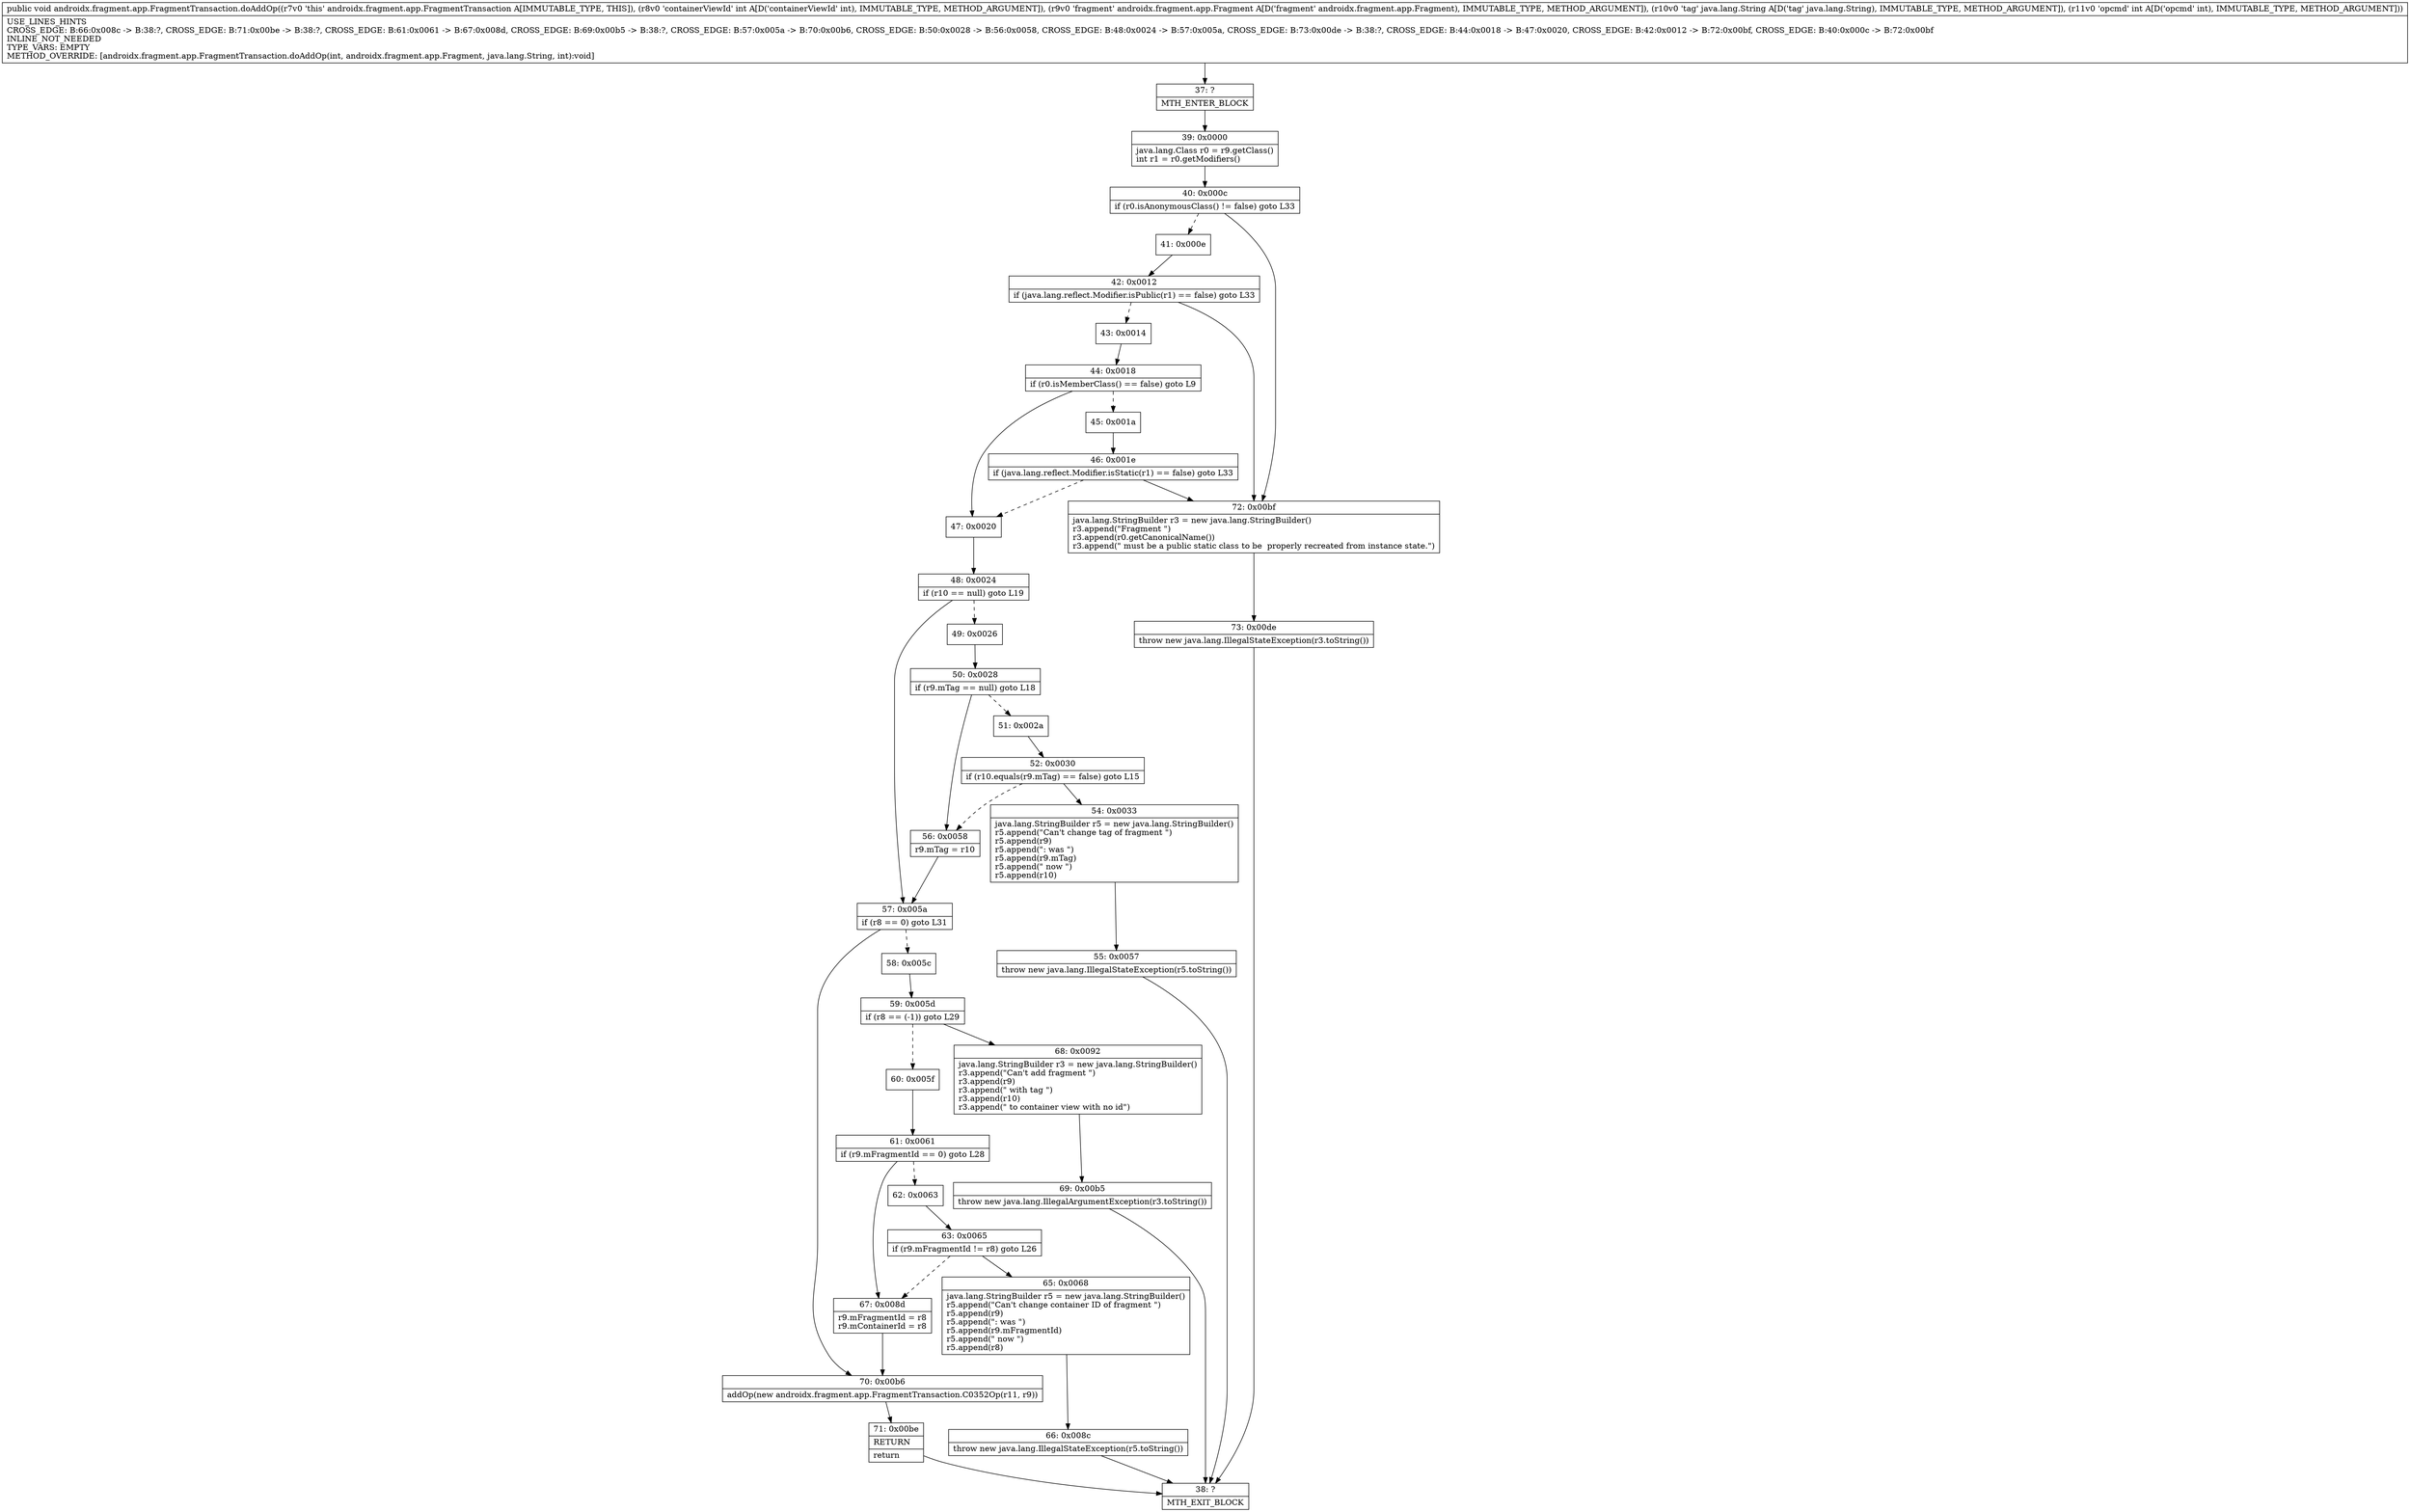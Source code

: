 digraph "CFG forandroidx.fragment.app.FragmentTransaction.doAddOp(ILandroidx\/fragment\/app\/Fragment;Ljava\/lang\/String;I)V" {
Node_37 [shape=record,label="{37\:\ ?|MTH_ENTER_BLOCK\l}"];
Node_39 [shape=record,label="{39\:\ 0x0000|java.lang.Class r0 = r9.getClass()\lint r1 = r0.getModifiers()\l}"];
Node_40 [shape=record,label="{40\:\ 0x000c|if (r0.isAnonymousClass() != false) goto L33\l}"];
Node_41 [shape=record,label="{41\:\ 0x000e}"];
Node_42 [shape=record,label="{42\:\ 0x0012|if (java.lang.reflect.Modifier.isPublic(r1) == false) goto L33\l}"];
Node_43 [shape=record,label="{43\:\ 0x0014}"];
Node_44 [shape=record,label="{44\:\ 0x0018|if (r0.isMemberClass() == false) goto L9\l}"];
Node_45 [shape=record,label="{45\:\ 0x001a}"];
Node_46 [shape=record,label="{46\:\ 0x001e|if (java.lang.reflect.Modifier.isStatic(r1) == false) goto L33\l}"];
Node_47 [shape=record,label="{47\:\ 0x0020}"];
Node_48 [shape=record,label="{48\:\ 0x0024|if (r10 == null) goto L19\l}"];
Node_49 [shape=record,label="{49\:\ 0x0026}"];
Node_50 [shape=record,label="{50\:\ 0x0028|if (r9.mTag == null) goto L18\l}"];
Node_51 [shape=record,label="{51\:\ 0x002a}"];
Node_52 [shape=record,label="{52\:\ 0x0030|if (r10.equals(r9.mTag) == false) goto L15\l}"];
Node_54 [shape=record,label="{54\:\ 0x0033|java.lang.StringBuilder r5 = new java.lang.StringBuilder()\lr5.append(\"Can't change tag of fragment \")\lr5.append(r9)\lr5.append(\": was \")\lr5.append(r9.mTag)\lr5.append(\" now \")\lr5.append(r10)\l}"];
Node_55 [shape=record,label="{55\:\ 0x0057|throw new java.lang.IllegalStateException(r5.toString())\l}"];
Node_38 [shape=record,label="{38\:\ ?|MTH_EXIT_BLOCK\l}"];
Node_56 [shape=record,label="{56\:\ 0x0058|r9.mTag = r10\l}"];
Node_57 [shape=record,label="{57\:\ 0x005a|if (r8 == 0) goto L31\l}"];
Node_58 [shape=record,label="{58\:\ 0x005c}"];
Node_59 [shape=record,label="{59\:\ 0x005d|if (r8 == (\-1)) goto L29\l}"];
Node_60 [shape=record,label="{60\:\ 0x005f}"];
Node_61 [shape=record,label="{61\:\ 0x0061|if (r9.mFragmentId == 0) goto L28\l}"];
Node_62 [shape=record,label="{62\:\ 0x0063}"];
Node_63 [shape=record,label="{63\:\ 0x0065|if (r9.mFragmentId != r8) goto L26\l}"];
Node_65 [shape=record,label="{65\:\ 0x0068|java.lang.StringBuilder r5 = new java.lang.StringBuilder()\lr5.append(\"Can't change container ID of fragment \")\lr5.append(r9)\lr5.append(\": was \")\lr5.append(r9.mFragmentId)\lr5.append(\" now \")\lr5.append(r8)\l}"];
Node_66 [shape=record,label="{66\:\ 0x008c|throw new java.lang.IllegalStateException(r5.toString())\l}"];
Node_67 [shape=record,label="{67\:\ 0x008d|r9.mFragmentId = r8\lr9.mContainerId = r8\l}"];
Node_68 [shape=record,label="{68\:\ 0x0092|java.lang.StringBuilder r3 = new java.lang.StringBuilder()\lr3.append(\"Can't add fragment \")\lr3.append(r9)\lr3.append(\" with tag \")\lr3.append(r10)\lr3.append(\" to container view with no id\")\l}"];
Node_69 [shape=record,label="{69\:\ 0x00b5|throw new java.lang.IllegalArgumentException(r3.toString())\l}"];
Node_70 [shape=record,label="{70\:\ 0x00b6|addOp(new androidx.fragment.app.FragmentTransaction.C0352Op(r11, r9))\l}"];
Node_71 [shape=record,label="{71\:\ 0x00be|RETURN\l|return\l}"];
Node_72 [shape=record,label="{72\:\ 0x00bf|java.lang.StringBuilder r3 = new java.lang.StringBuilder()\lr3.append(\"Fragment \")\lr3.append(r0.getCanonicalName())\lr3.append(\" must be a public static class to be  properly recreated from instance state.\")\l}"];
Node_73 [shape=record,label="{73\:\ 0x00de|throw new java.lang.IllegalStateException(r3.toString())\l}"];
MethodNode[shape=record,label="{public void androidx.fragment.app.FragmentTransaction.doAddOp((r7v0 'this' androidx.fragment.app.FragmentTransaction A[IMMUTABLE_TYPE, THIS]), (r8v0 'containerViewId' int A[D('containerViewId' int), IMMUTABLE_TYPE, METHOD_ARGUMENT]), (r9v0 'fragment' androidx.fragment.app.Fragment A[D('fragment' androidx.fragment.app.Fragment), IMMUTABLE_TYPE, METHOD_ARGUMENT]), (r10v0 'tag' java.lang.String A[D('tag' java.lang.String), IMMUTABLE_TYPE, METHOD_ARGUMENT]), (r11v0 'opcmd' int A[D('opcmd' int), IMMUTABLE_TYPE, METHOD_ARGUMENT]))  | USE_LINES_HINTS\lCROSS_EDGE: B:66:0x008c \-\> B:38:?, CROSS_EDGE: B:71:0x00be \-\> B:38:?, CROSS_EDGE: B:61:0x0061 \-\> B:67:0x008d, CROSS_EDGE: B:69:0x00b5 \-\> B:38:?, CROSS_EDGE: B:57:0x005a \-\> B:70:0x00b6, CROSS_EDGE: B:50:0x0028 \-\> B:56:0x0058, CROSS_EDGE: B:48:0x0024 \-\> B:57:0x005a, CROSS_EDGE: B:73:0x00de \-\> B:38:?, CROSS_EDGE: B:44:0x0018 \-\> B:47:0x0020, CROSS_EDGE: B:42:0x0012 \-\> B:72:0x00bf, CROSS_EDGE: B:40:0x000c \-\> B:72:0x00bf\lINLINE_NOT_NEEDED\lTYPE_VARS: EMPTY\lMETHOD_OVERRIDE: [androidx.fragment.app.FragmentTransaction.doAddOp(int, androidx.fragment.app.Fragment, java.lang.String, int):void]\l}"];
MethodNode -> Node_37;Node_37 -> Node_39;
Node_39 -> Node_40;
Node_40 -> Node_41[style=dashed];
Node_40 -> Node_72;
Node_41 -> Node_42;
Node_42 -> Node_43[style=dashed];
Node_42 -> Node_72;
Node_43 -> Node_44;
Node_44 -> Node_45[style=dashed];
Node_44 -> Node_47;
Node_45 -> Node_46;
Node_46 -> Node_47[style=dashed];
Node_46 -> Node_72;
Node_47 -> Node_48;
Node_48 -> Node_49[style=dashed];
Node_48 -> Node_57;
Node_49 -> Node_50;
Node_50 -> Node_51[style=dashed];
Node_50 -> Node_56;
Node_51 -> Node_52;
Node_52 -> Node_54;
Node_52 -> Node_56[style=dashed];
Node_54 -> Node_55;
Node_55 -> Node_38;
Node_56 -> Node_57;
Node_57 -> Node_58[style=dashed];
Node_57 -> Node_70;
Node_58 -> Node_59;
Node_59 -> Node_60[style=dashed];
Node_59 -> Node_68;
Node_60 -> Node_61;
Node_61 -> Node_62[style=dashed];
Node_61 -> Node_67;
Node_62 -> Node_63;
Node_63 -> Node_65;
Node_63 -> Node_67[style=dashed];
Node_65 -> Node_66;
Node_66 -> Node_38;
Node_67 -> Node_70;
Node_68 -> Node_69;
Node_69 -> Node_38;
Node_70 -> Node_71;
Node_71 -> Node_38;
Node_72 -> Node_73;
Node_73 -> Node_38;
}

